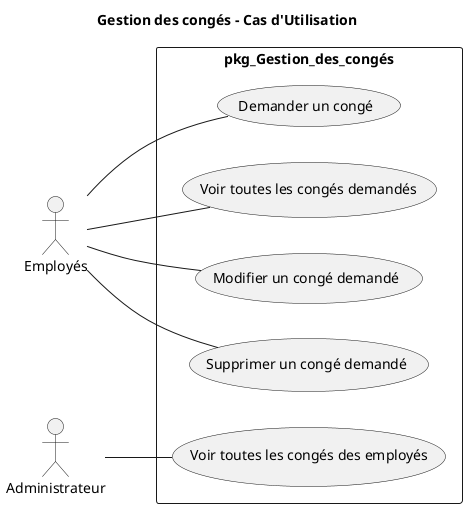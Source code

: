 @startuml
title Gestion des congés - Cas d'Utilisation
left to right direction
actor Employés as U
actor Administrateur as A

rectangle "pkg_Gestion_des_congés" {
    usecase UC1 as "Demander un congé"
    usecase UC2 as "Voir toutes les congés demandés"
    usecase UC3 as "Modifier un congé demandé"
    usecase UC4 as "Supprimer un congé demandé"
    
    usecase UC5 as "Voir toutes les congés des employés"

}

U -- UC1 : ""
U -- UC2 : ""
U -- UC3 : ""
U -- UC4 : ""

A -- UC5 : ""

@enduml